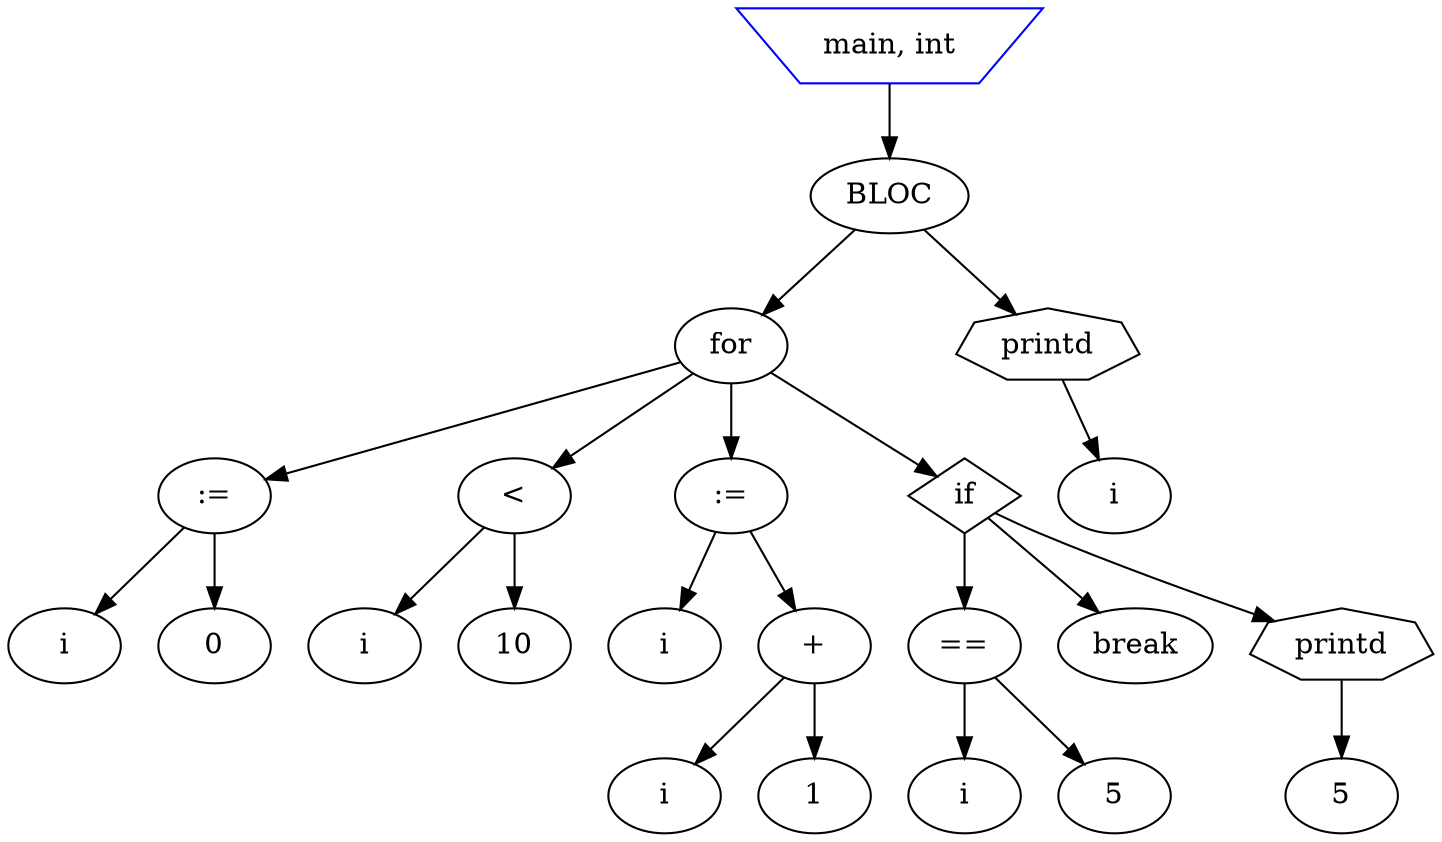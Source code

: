 digraph mon_programme {

node1 [label="main, int" shape=invtrapezium color=blue]
node2 [label=BLOC]
node3 [label=for]
node4 [label=":="]
node5 [label=i]
node6 [label=0]
node7 [label="<"]
node8 [label=i]
node9 [label=10]
node10 [label=":="]
node11 [label=i]
node12 [label="+"]
node13 [label=i]
node14 [label=1]
node15 [label=if shape=diamond]
node16 [label="=="]
node17 [label=i]
node18 [label=5]
node19 [label=break]
node20 [label=printd shape=septagon]
node21 [label=5]
node22 [label=printd shape=septagon]
node23 [label=i]
node1->node2;
node2->node3;
node3->node4;
node4->node5;
node4->node6;
node3->node7;
node7->node8;
node7->node9;
node3->node10;
node10->node11;
node10->node12;
node12->node13;
node12->node14;
node3->node15;
node15->node16;
node16->node17;
node16->node18;
node15->node19;
node15->node20;
node20->node21;
node2->node22;
node22->node23;
}